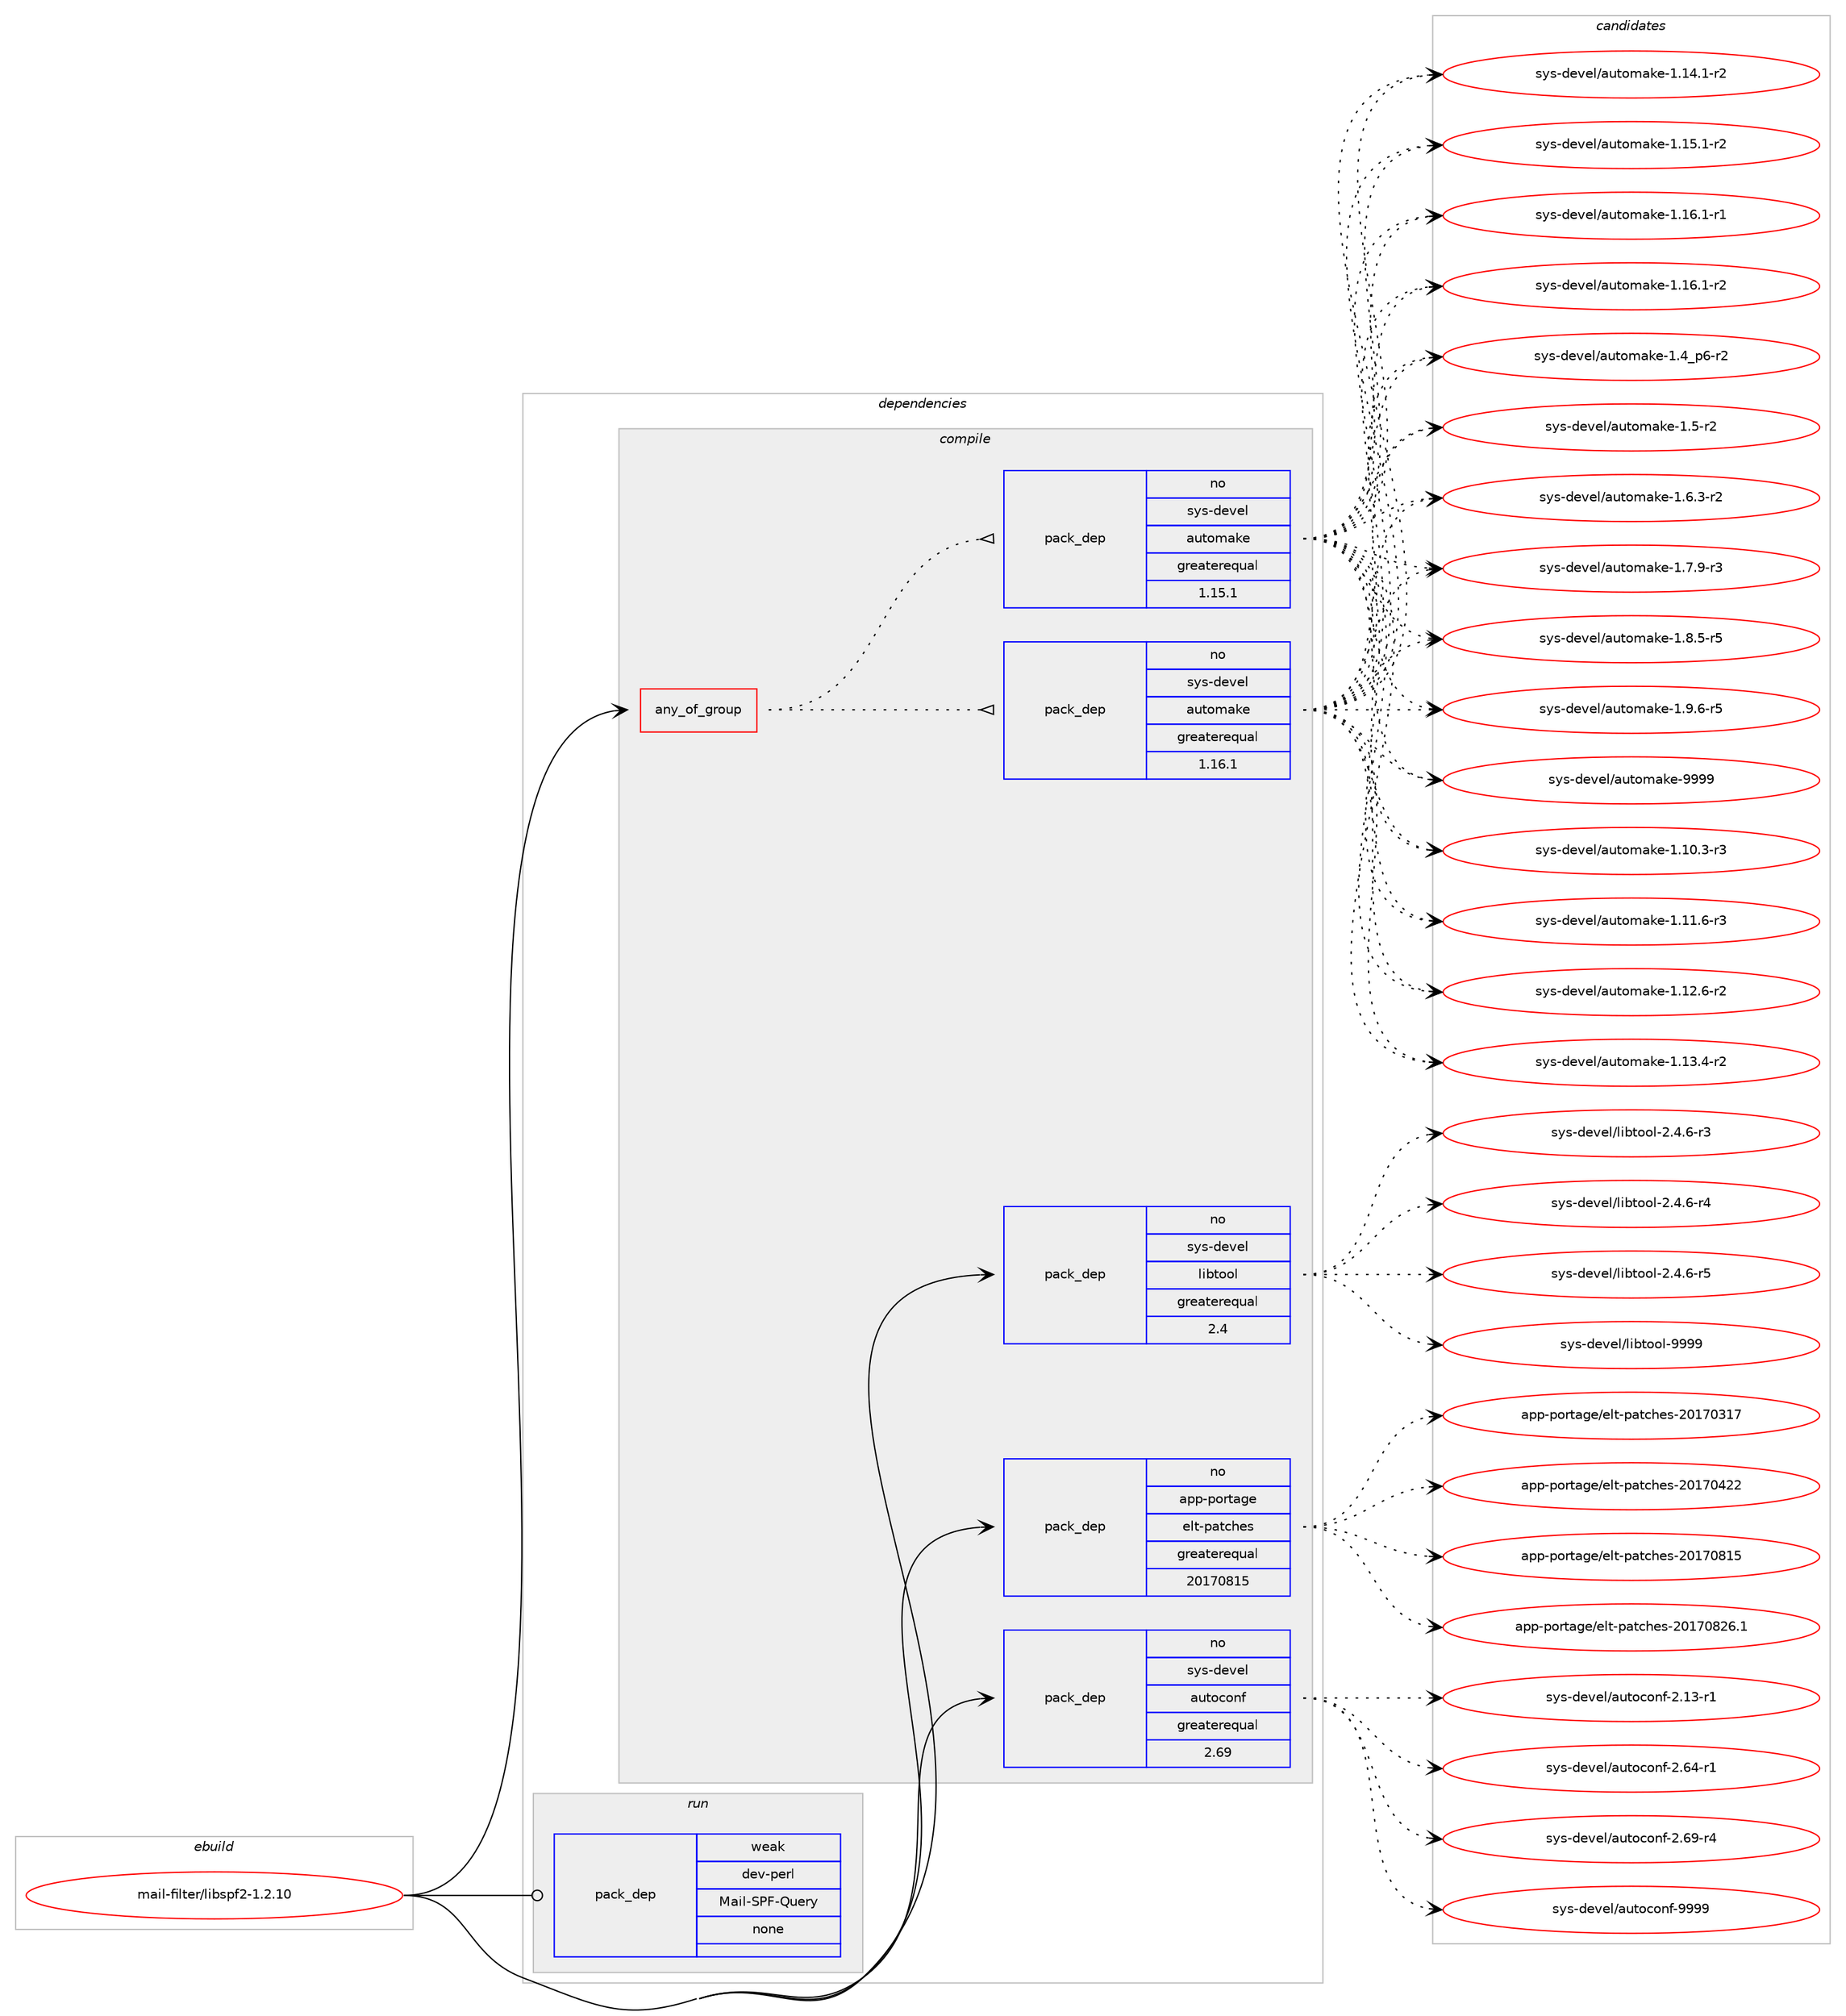 digraph prolog {

# *************
# Graph options
# *************

newrank=true;
concentrate=true;
compound=true;
graph [rankdir=LR,fontname=Helvetica,fontsize=10,ranksep=1.5];#, ranksep=2.5, nodesep=0.2];
edge  [arrowhead=vee];
node  [fontname=Helvetica,fontsize=10];

# **********
# The ebuild
# **********

subgraph cluster_leftcol {
color=gray;
rank=same;
label=<<i>ebuild</i>>;
id [label="mail-filter/libspf2-1.2.10", color=red, width=4, href="../mail-filter/libspf2-1.2.10.svg"];
}

# ****************
# The dependencies
# ****************

subgraph cluster_midcol {
color=gray;
label=<<i>dependencies</i>>;
subgraph cluster_compile {
fillcolor="#eeeeee";
style=filled;
label=<<i>compile</i>>;
subgraph any12978 {
dependency772721 [label=<<TABLE BORDER="0" CELLBORDER="1" CELLSPACING="0" CELLPADDING="4"><TR><TD CELLPADDING="10">any_of_group</TD></TR></TABLE>>, shape=none, color=red];subgraph pack570947 {
dependency772722 [label=<<TABLE BORDER="0" CELLBORDER="1" CELLSPACING="0" CELLPADDING="4" WIDTH="220"><TR><TD ROWSPAN="6" CELLPADDING="30">pack_dep</TD></TR><TR><TD WIDTH="110">no</TD></TR><TR><TD>sys-devel</TD></TR><TR><TD>automake</TD></TR><TR><TD>greaterequal</TD></TR><TR><TD>1.16.1</TD></TR></TABLE>>, shape=none, color=blue];
}
dependency772721:e -> dependency772722:w [weight=20,style="dotted",arrowhead="oinv"];
subgraph pack570948 {
dependency772723 [label=<<TABLE BORDER="0" CELLBORDER="1" CELLSPACING="0" CELLPADDING="4" WIDTH="220"><TR><TD ROWSPAN="6" CELLPADDING="30">pack_dep</TD></TR><TR><TD WIDTH="110">no</TD></TR><TR><TD>sys-devel</TD></TR><TR><TD>automake</TD></TR><TR><TD>greaterequal</TD></TR><TR><TD>1.15.1</TD></TR></TABLE>>, shape=none, color=blue];
}
dependency772721:e -> dependency772723:w [weight=20,style="dotted",arrowhead="oinv"];
}
id:e -> dependency772721:w [weight=20,style="solid",arrowhead="vee"];
subgraph pack570949 {
dependency772724 [label=<<TABLE BORDER="0" CELLBORDER="1" CELLSPACING="0" CELLPADDING="4" WIDTH="220"><TR><TD ROWSPAN="6" CELLPADDING="30">pack_dep</TD></TR><TR><TD WIDTH="110">no</TD></TR><TR><TD>app-portage</TD></TR><TR><TD>elt-patches</TD></TR><TR><TD>greaterequal</TD></TR><TR><TD>20170815</TD></TR></TABLE>>, shape=none, color=blue];
}
id:e -> dependency772724:w [weight=20,style="solid",arrowhead="vee"];
subgraph pack570950 {
dependency772725 [label=<<TABLE BORDER="0" CELLBORDER="1" CELLSPACING="0" CELLPADDING="4" WIDTH="220"><TR><TD ROWSPAN="6" CELLPADDING="30">pack_dep</TD></TR><TR><TD WIDTH="110">no</TD></TR><TR><TD>sys-devel</TD></TR><TR><TD>autoconf</TD></TR><TR><TD>greaterequal</TD></TR><TR><TD>2.69</TD></TR></TABLE>>, shape=none, color=blue];
}
id:e -> dependency772725:w [weight=20,style="solid",arrowhead="vee"];
subgraph pack570951 {
dependency772726 [label=<<TABLE BORDER="0" CELLBORDER="1" CELLSPACING="0" CELLPADDING="4" WIDTH="220"><TR><TD ROWSPAN="6" CELLPADDING="30">pack_dep</TD></TR><TR><TD WIDTH="110">no</TD></TR><TR><TD>sys-devel</TD></TR><TR><TD>libtool</TD></TR><TR><TD>greaterequal</TD></TR><TR><TD>2.4</TD></TR></TABLE>>, shape=none, color=blue];
}
id:e -> dependency772726:w [weight=20,style="solid",arrowhead="vee"];
}
subgraph cluster_compileandrun {
fillcolor="#eeeeee";
style=filled;
label=<<i>compile and run</i>>;
}
subgraph cluster_run {
fillcolor="#eeeeee";
style=filled;
label=<<i>run</i>>;
subgraph pack570952 {
dependency772727 [label=<<TABLE BORDER="0" CELLBORDER="1" CELLSPACING="0" CELLPADDING="4" WIDTH="220"><TR><TD ROWSPAN="6" CELLPADDING="30">pack_dep</TD></TR><TR><TD WIDTH="110">weak</TD></TR><TR><TD>dev-perl</TD></TR><TR><TD>Mail-SPF-Query</TD></TR><TR><TD>none</TD></TR><TR><TD></TD></TR></TABLE>>, shape=none, color=blue];
}
id:e -> dependency772727:w [weight=20,style="solid",arrowhead="odot"];
}
}

# **************
# The candidates
# **************

subgraph cluster_choices {
rank=same;
color=gray;
label=<<i>candidates</i>>;

subgraph choice570947 {
color=black;
nodesep=1;
choice11512111545100101118101108479711711611110997107101454946494846514511451 [label="sys-devel/automake-1.10.3-r3", color=red, width=4,href="../sys-devel/automake-1.10.3-r3.svg"];
choice11512111545100101118101108479711711611110997107101454946494946544511451 [label="sys-devel/automake-1.11.6-r3", color=red, width=4,href="../sys-devel/automake-1.11.6-r3.svg"];
choice11512111545100101118101108479711711611110997107101454946495046544511450 [label="sys-devel/automake-1.12.6-r2", color=red, width=4,href="../sys-devel/automake-1.12.6-r2.svg"];
choice11512111545100101118101108479711711611110997107101454946495146524511450 [label="sys-devel/automake-1.13.4-r2", color=red, width=4,href="../sys-devel/automake-1.13.4-r2.svg"];
choice11512111545100101118101108479711711611110997107101454946495246494511450 [label="sys-devel/automake-1.14.1-r2", color=red, width=4,href="../sys-devel/automake-1.14.1-r2.svg"];
choice11512111545100101118101108479711711611110997107101454946495346494511450 [label="sys-devel/automake-1.15.1-r2", color=red, width=4,href="../sys-devel/automake-1.15.1-r2.svg"];
choice11512111545100101118101108479711711611110997107101454946495446494511449 [label="sys-devel/automake-1.16.1-r1", color=red, width=4,href="../sys-devel/automake-1.16.1-r1.svg"];
choice11512111545100101118101108479711711611110997107101454946495446494511450 [label="sys-devel/automake-1.16.1-r2", color=red, width=4,href="../sys-devel/automake-1.16.1-r2.svg"];
choice115121115451001011181011084797117116111109971071014549465295112544511450 [label="sys-devel/automake-1.4_p6-r2", color=red, width=4,href="../sys-devel/automake-1.4_p6-r2.svg"];
choice11512111545100101118101108479711711611110997107101454946534511450 [label="sys-devel/automake-1.5-r2", color=red, width=4,href="../sys-devel/automake-1.5-r2.svg"];
choice115121115451001011181011084797117116111109971071014549465446514511450 [label="sys-devel/automake-1.6.3-r2", color=red, width=4,href="../sys-devel/automake-1.6.3-r2.svg"];
choice115121115451001011181011084797117116111109971071014549465546574511451 [label="sys-devel/automake-1.7.9-r3", color=red, width=4,href="../sys-devel/automake-1.7.9-r3.svg"];
choice115121115451001011181011084797117116111109971071014549465646534511453 [label="sys-devel/automake-1.8.5-r5", color=red, width=4,href="../sys-devel/automake-1.8.5-r5.svg"];
choice115121115451001011181011084797117116111109971071014549465746544511453 [label="sys-devel/automake-1.9.6-r5", color=red, width=4,href="../sys-devel/automake-1.9.6-r5.svg"];
choice115121115451001011181011084797117116111109971071014557575757 [label="sys-devel/automake-9999", color=red, width=4,href="../sys-devel/automake-9999.svg"];
dependency772722:e -> choice11512111545100101118101108479711711611110997107101454946494846514511451:w [style=dotted,weight="100"];
dependency772722:e -> choice11512111545100101118101108479711711611110997107101454946494946544511451:w [style=dotted,weight="100"];
dependency772722:e -> choice11512111545100101118101108479711711611110997107101454946495046544511450:w [style=dotted,weight="100"];
dependency772722:e -> choice11512111545100101118101108479711711611110997107101454946495146524511450:w [style=dotted,weight="100"];
dependency772722:e -> choice11512111545100101118101108479711711611110997107101454946495246494511450:w [style=dotted,weight="100"];
dependency772722:e -> choice11512111545100101118101108479711711611110997107101454946495346494511450:w [style=dotted,weight="100"];
dependency772722:e -> choice11512111545100101118101108479711711611110997107101454946495446494511449:w [style=dotted,weight="100"];
dependency772722:e -> choice11512111545100101118101108479711711611110997107101454946495446494511450:w [style=dotted,weight="100"];
dependency772722:e -> choice115121115451001011181011084797117116111109971071014549465295112544511450:w [style=dotted,weight="100"];
dependency772722:e -> choice11512111545100101118101108479711711611110997107101454946534511450:w [style=dotted,weight="100"];
dependency772722:e -> choice115121115451001011181011084797117116111109971071014549465446514511450:w [style=dotted,weight="100"];
dependency772722:e -> choice115121115451001011181011084797117116111109971071014549465546574511451:w [style=dotted,weight="100"];
dependency772722:e -> choice115121115451001011181011084797117116111109971071014549465646534511453:w [style=dotted,weight="100"];
dependency772722:e -> choice115121115451001011181011084797117116111109971071014549465746544511453:w [style=dotted,weight="100"];
dependency772722:e -> choice115121115451001011181011084797117116111109971071014557575757:w [style=dotted,weight="100"];
}
subgraph choice570948 {
color=black;
nodesep=1;
choice11512111545100101118101108479711711611110997107101454946494846514511451 [label="sys-devel/automake-1.10.3-r3", color=red, width=4,href="../sys-devel/automake-1.10.3-r3.svg"];
choice11512111545100101118101108479711711611110997107101454946494946544511451 [label="sys-devel/automake-1.11.6-r3", color=red, width=4,href="../sys-devel/automake-1.11.6-r3.svg"];
choice11512111545100101118101108479711711611110997107101454946495046544511450 [label="sys-devel/automake-1.12.6-r2", color=red, width=4,href="../sys-devel/automake-1.12.6-r2.svg"];
choice11512111545100101118101108479711711611110997107101454946495146524511450 [label="sys-devel/automake-1.13.4-r2", color=red, width=4,href="../sys-devel/automake-1.13.4-r2.svg"];
choice11512111545100101118101108479711711611110997107101454946495246494511450 [label="sys-devel/automake-1.14.1-r2", color=red, width=4,href="../sys-devel/automake-1.14.1-r2.svg"];
choice11512111545100101118101108479711711611110997107101454946495346494511450 [label="sys-devel/automake-1.15.1-r2", color=red, width=4,href="../sys-devel/automake-1.15.1-r2.svg"];
choice11512111545100101118101108479711711611110997107101454946495446494511449 [label="sys-devel/automake-1.16.1-r1", color=red, width=4,href="../sys-devel/automake-1.16.1-r1.svg"];
choice11512111545100101118101108479711711611110997107101454946495446494511450 [label="sys-devel/automake-1.16.1-r2", color=red, width=4,href="../sys-devel/automake-1.16.1-r2.svg"];
choice115121115451001011181011084797117116111109971071014549465295112544511450 [label="sys-devel/automake-1.4_p6-r2", color=red, width=4,href="../sys-devel/automake-1.4_p6-r2.svg"];
choice11512111545100101118101108479711711611110997107101454946534511450 [label="sys-devel/automake-1.5-r2", color=red, width=4,href="../sys-devel/automake-1.5-r2.svg"];
choice115121115451001011181011084797117116111109971071014549465446514511450 [label="sys-devel/automake-1.6.3-r2", color=red, width=4,href="../sys-devel/automake-1.6.3-r2.svg"];
choice115121115451001011181011084797117116111109971071014549465546574511451 [label="sys-devel/automake-1.7.9-r3", color=red, width=4,href="../sys-devel/automake-1.7.9-r3.svg"];
choice115121115451001011181011084797117116111109971071014549465646534511453 [label="sys-devel/automake-1.8.5-r5", color=red, width=4,href="../sys-devel/automake-1.8.5-r5.svg"];
choice115121115451001011181011084797117116111109971071014549465746544511453 [label="sys-devel/automake-1.9.6-r5", color=red, width=4,href="../sys-devel/automake-1.9.6-r5.svg"];
choice115121115451001011181011084797117116111109971071014557575757 [label="sys-devel/automake-9999", color=red, width=4,href="../sys-devel/automake-9999.svg"];
dependency772723:e -> choice11512111545100101118101108479711711611110997107101454946494846514511451:w [style=dotted,weight="100"];
dependency772723:e -> choice11512111545100101118101108479711711611110997107101454946494946544511451:w [style=dotted,weight="100"];
dependency772723:e -> choice11512111545100101118101108479711711611110997107101454946495046544511450:w [style=dotted,weight="100"];
dependency772723:e -> choice11512111545100101118101108479711711611110997107101454946495146524511450:w [style=dotted,weight="100"];
dependency772723:e -> choice11512111545100101118101108479711711611110997107101454946495246494511450:w [style=dotted,weight="100"];
dependency772723:e -> choice11512111545100101118101108479711711611110997107101454946495346494511450:w [style=dotted,weight="100"];
dependency772723:e -> choice11512111545100101118101108479711711611110997107101454946495446494511449:w [style=dotted,weight="100"];
dependency772723:e -> choice11512111545100101118101108479711711611110997107101454946495446494511450:w [style=dotted,weight="100"];
dependency772723:e -> choice115121115451001011181011084797117116111109971071014549465295112544511450:w [style=dotted,weight="100"];
dependency772723:e -> choice11512111545100101118101108479711711611110997107101454946534511450:w [style=dotted,weight="100"];
dependency772723:e -> choice115121115451001011181011084797117116111109971071014549465446514511450:w [style=dotted,weight="100"];
dependency772723:e -> choice115121115451001011181011084797117116111109971071014549465546574511451:w [style=dotted,weight="100"];
dependency772723:e -> choice115121115451001011181011084797117116111109971071014549465646534511453:w [style=dotted,weight="100"];
dependency772723:e -> choice115121115451001011181011084797117116111109971071014549465746544511453:w [style=dotted,weight="100"];
dependency772723:e -> choice115121115451001011181011084797117116111109971071014557575757:w [style=dotted,weight="100"];
}
subgraph choice570949 {
color=black;
nodesep=1;
choice97112112451121111141169710310147101108116451129711699104101115455048495548514955 [label="app-portage/elt-patches-20170317", color=red, width=4,href="../app-portage/elt-patches-20170317.svg"];
choice97112112451121111141169710310147101108116451129711699104101115455048495548525050 [label="app-portage/elt-patches-20170422", color=red, width=4,href="../app-portage/elt-patches-20170422.svg"];
choice97112112451121111141169710310147101108116451129711699104101115455048495548564953 [label="app-portage/elt-patches-20170815", color=red, width=4,href="../app-portage/elt-patches-20170815.svg"];
choice971121124511211111411697103101471011081164511297116991041011154550484955485650544649 [label="app-portage/elt-patches-20170826.1", color=red, width=4,href="../app-portage/elt-patches-20170826.1.svg"];
dependency772724:e -> choice97112112451121111141169710310147101108116451129711699104101115455048495548514955:w [style=dotted,weight="100"];
dependency772724:e -> choice97112112451121111141169710310147101108116451129711699104101115455048495548525050:w [style=dotted,weight="100"];
dependency772724:e -> choice97112112451121111141169710310147101108116451129711699104101115455048495548564953:w [style=dotted,weight="100"];
dependency772724:e -> choice971121124511211111411697103101471011081164511297116991041011154550484955485650544649:w [style=dotted,weight="100"];
}
subgraph choice570950 {
color=black;
nodesep=1;
choice1151211154510010111810110847971171161119911111010245504649514511449 [label="sys-devel/autoconf-2.13-r1", color=red, width=4,href="../sys-devel/autoconf-2.13-r1.svg"];
choice1151211154510010111810110847971171161119911111010245504654524511449 [label="sys-devel/autoconf-2.64-r1", color=red, width=4,href="../sys-devel/autoconf-2.64-r1.svg"];
choice1151211154510010111810110847971171161119911111010245504654574511452 [label="sys-devel/autoconf-2.69-r4", color=red, width=4,href="../sys-devel/autoconf-2.69-r4.svg"];
choice115121115451001011181011084797117116111991111101024557575757 [label="sys-devel/autoconf-9999", color=red, width=4,href="../sys-devel/autoconf-9999.svg"];
dependency772725:e -> choice1151211154510010111810110847971171161119911111010245504649514511449:w [style=dotted,weight="100"];
dependency772725:e -> choice1151211154510010111810110847971171161119911111010245504654524511449:w [style=dotted,weight="100"];
dependency772725:e -> choice1151211154510010111810110847971171161119911111010245504654574511452:w [style=dotted,weight="100"];
dependency772725:e -> choice115121115451001011181011084797117116111991111101024557575757:w [style=dotted,weight="100"];
}
subgraph choice570951 {
color=black;
nodesep=1;
choice1151211154510010111810110847108105981161111111084550465246544511451 [label="sys-devel/libtool-2.4.6-r3", color=red, width=4,href="../sys-devel/libtool-2.4.6-r3.svg"];
choice1151211154510010111810110847108105981161111111084550465246544511452 [label="sys-devel/libtool-2.4.6-r4", color=red, width=4,href="../sys-devel/libtool-2.4.6-r4.svg"];
choice1151211154510010111810110847108105981161111111084550465246544511453 [label="sys-devel/libtool-2.4.6-r5", color=red, width=4,href="../sys-devel/libtool-2.4.6-r5.svg"];
choice1151211154510010111810110847108105981161111111084557575757 [label="sys-devel/libtool-9999", color=red, width=4,href="../sys-devel/libtool-9999.svg"];
dependency772726:e -> choice1151211154510010111810110847108105981161111111084550465246544511451:w [style=dotted,weight="100"];
dependency772726:e -> choice1151211154510010111810110847108105981161111111084550465246544511452:w [style=dotted,weight="100"];
dependency772726:e -> choice1151211154510010111810110847108105981161111111084550465246544511453:w [style=dotted,weight="100"];
dependency772726:e -> choice1151211154510010111810110847108105981161111111084557575757:w [style=dotted,weight="100"];
}
subgraph choice570952 {
color=black;
nodesep=1;
}
}

}
